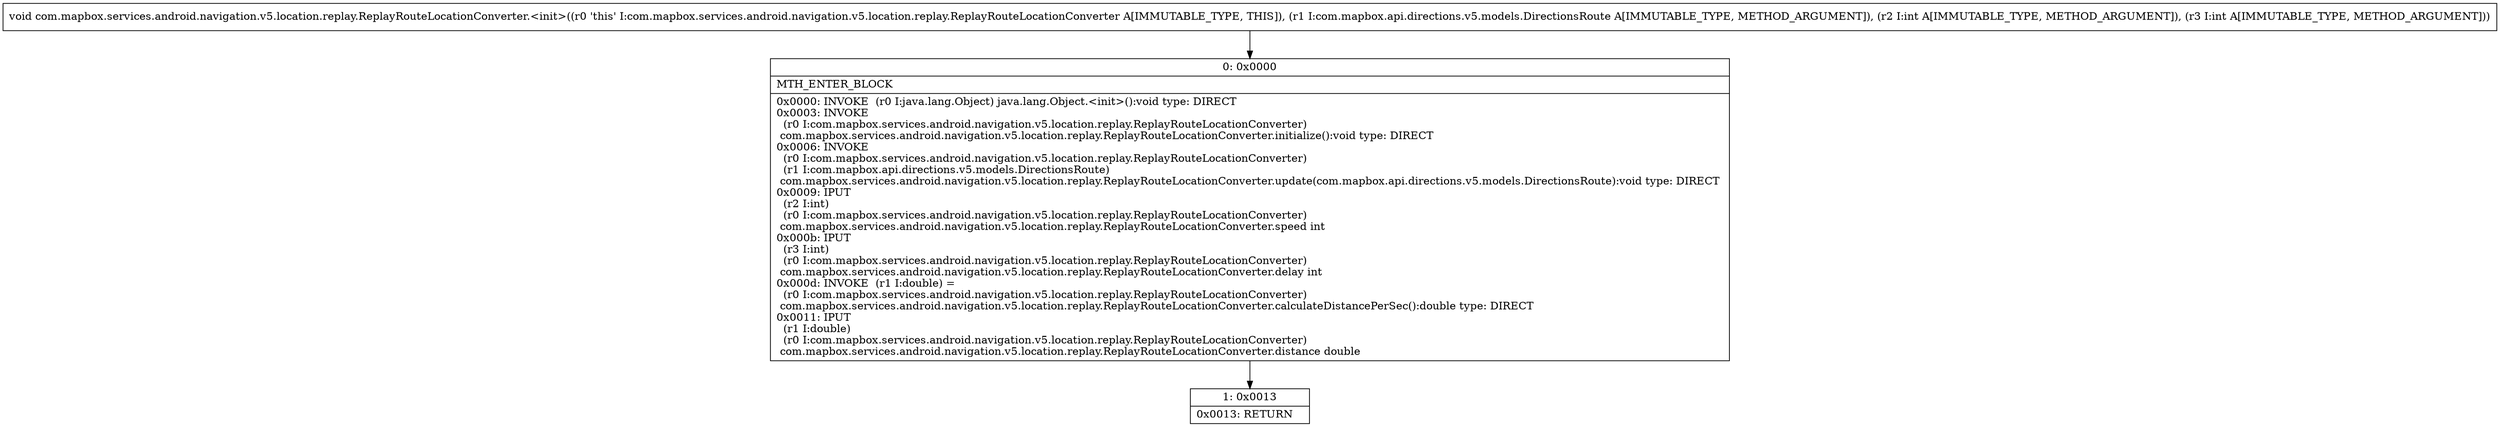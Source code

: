 digraph "CFG forcom.mapbox.services.android.navigation.v5.location.replay.ReplayRouteLocationConverter.\<init\>(Lcom\/mapbox\/api\/directions\/v5\/models\/DirectionsRoute;II)V" {
Node_0 [shape=record,label="{0\:\ 0x0000|MTH_ENTER_BLOCK\l|0x0000: INVOKE  (r0 I:java.lang.Object) java.lang.Object.\<init\>():void type: DIRECT \l0x0003: INVOKE  \l  (r0 I:com.mapbox.services.android.navigation.v5.location.replay.ReplayRouteLocationConverter)\l com.mapbox.services.android.navigation.v5.location.replay.ReplayRouteLocationConverter.initialize():void type: DIRECT \l0x0006: INVOKE  \l  (r0 I:com.mapbox.services.android.navigation.v5.location.replay.ReplayRouteLocationConverter)\l  (r1 I:com.mapbox.api.directions.v5.models.DirectionsRoute)\l com.mapbox.services.android.navigation.v5.location.replay.ReplayRouteLocationConverter.update(com.mapbox.api.directions.v5.models.DirectionsRoute):void type: DIRECT \l0x0009: IPUT  \l  (r2 I:int)\l  (r0 I:com.mapbox.services.android.navigation.v5.location.replay.ReplayRouteLocationConverter)\l com.mapbox.services.android.navigation.v5.location.replay.ReplayRouteLocationConverter.speed int \l0x000b: IPUT  \l  (r3 I:int)\l  (r0 I:com.mapbox.services.android.navigation.v5.location.replay.ReplayRouteLocationConverter)\l com.mapbox.services.android.navigation.v5.location.replay.ReplayRouteLocationConverter.delay int \l0x000d: INVOKE  (r1 I:double) = \l  (r0 I:com.mapbox.services.android.navigation.v5.location.replay.ReplayRouteLocationConverter)\l com.mapbox.services.android.navigation.v5.location.replay.ReplayRouteLocationConverter.calculateDistancePerSec():double type: DIRECT \l0x0011: IPUT  \l  (r1 I:double)\l  (r0 I:com.mapbox.services.android.navigation.v5.location.replay.ReplayRouteLocationConverter)\l com.mapbox.services.android.navigation.v5.location.replay.ReplayRouteLocationConverter.distance double \l}"];
Node_1 [shape=record,label="{1\:\ 0x0013|0x0013: RETURN   \l}"];
MethodNode[shape=record,label="{void com.mapbox.services.android.navigation.v5.location.replay.ReplayRouteLocationConverter.\<init\>((r0 'this' I:com.mapbox.services.android.navigation.v5.location.replay.ReplayRouteLocationConverter A[IMMUTABLE_TYPE, THIS]), (r1 I:com.mapbox.api.directions.v5.models.DirectionsRoute A[IMMUTABLE_TYPE, METHOD_ARGUMENT]), (r2 I:int A[IMMUTABLE_TYPE, METHOD_ARGUMENT]), (r3 I:int A[IMMUTABLE_TYPE, METHOD_ARGUMENT])) }"];
MethodNode -> Node_0;
Node_0 -> Node_1;
}

